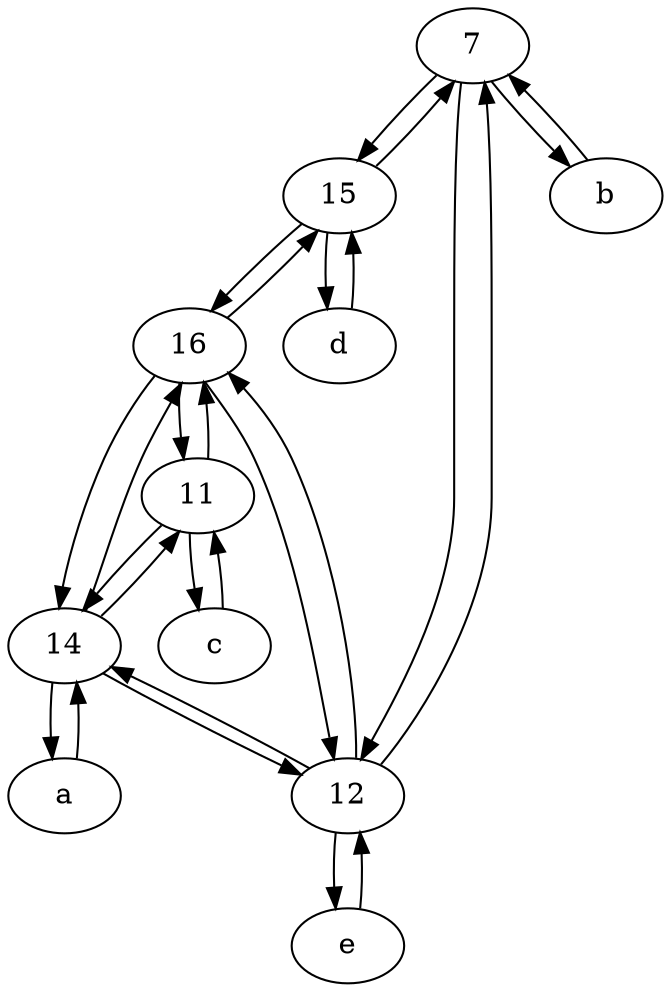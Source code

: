 digraph  {
	7;
	15;
	a [pos="40,10!"];
	e [pos="30,50!"];
	14;
	12;
	11;
	d [pos="20,30!"];
	16;
	c [pos="20,10!"];
	b [pos="50,20!"];
	16 -> 12;
	c -> 11;
	16 -> 15;
	12 -> 16;
	11 -> 14;
	12 -> e;
	12 -> 7;
	16 -> 14;
	14 -> 16;
	7 -> 15;
	11 -> c;
	16 -> 11;
	d -> 15;
	11 -> 16;
	a -> 14;
	7 -> b;
	15 -> 7;
	15 -> 16;
	12 -> 14;
	b -> 7;
	14 -> a;
	14 -> 12;
	14 -> 11;
	15 -> d;
	7 -> 12;
	e -> 12;

	}